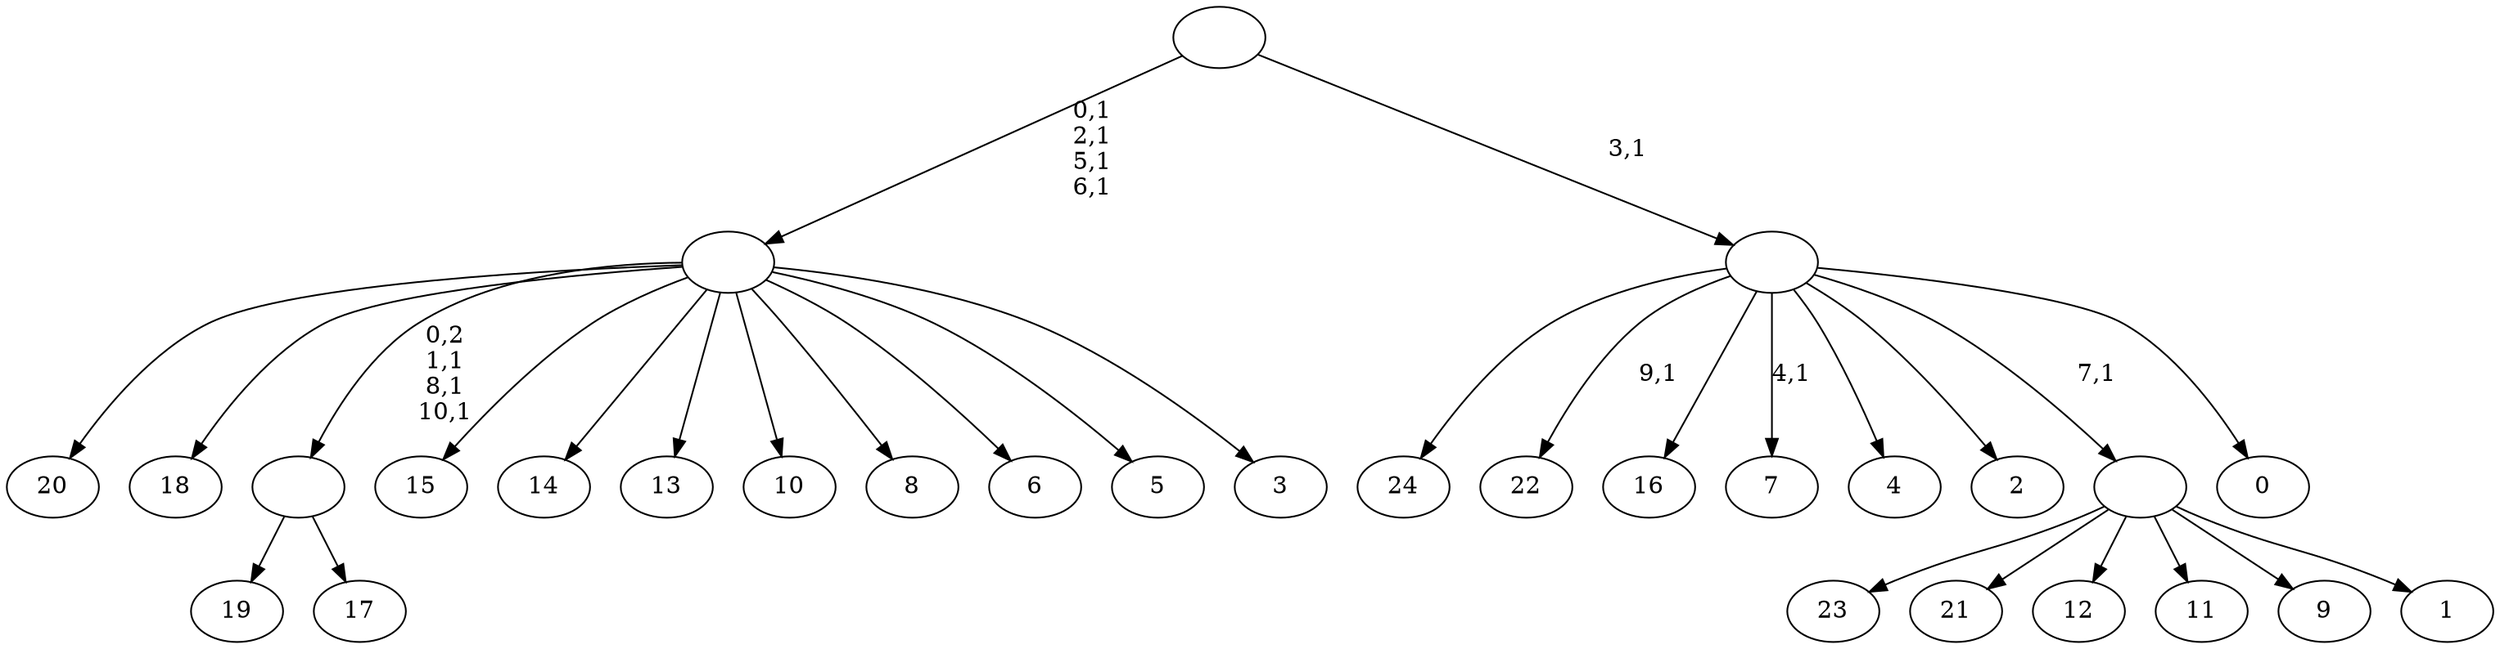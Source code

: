 digraph T {
	36 [label="24"]
	35 [label="23"]
	34 [label="22"]
	32 [label="21"]
	31 [label="20"]
	30 [label="19"]
	29 [label="18"]
	28 [label="17"]
	27 [label=""]
	24 [label="16"]
	23 [label="15"]
	22 [label="14"]
	21 [label="13"]
	20 [label="12"]
	19 [label="11"]
	18 [label="10"]
	17 [label="9"]
	16 [label="8"]
	15 [label="7"]
	13 [label="6"]
	12 [label="5"]
	11 [label="4"]
	10 [label="3"]
	9 [label=""]
	5 [label="2"]
	4 [label="1"]
	3 [label=""]
	2 [label="0"]
	1 [label=""]
	0 [label=""]
	27 -> 30 [label=""]
	27 -> 28 [label=""]
	9 -> 27 [label="0,2\n1,1\n8,1\n10,1"]
	9 -> 31 [label=""]
	9 -> 29 [label=""]
	9 -> 23 [label=""]
	9 -> 22 [label=""]
	9 -> 21 [label=""]
	9 -> 18 [label=""]
	9 -> 16 [label=""]
	9 -> 13 [label=""]
	9 -> 12 [label=""]
	9 -> 10 [label=""]
	3 -> 35 [label=""]
	3 -> 32 [label=""]
	3 -> 20 [label=""]
	3 -> 19 [label=""]
	3 -> 17 [label=""]
	3 -> 4 [label=""]
	1 -> 15 [label="4,1"]
	1 -> 34 [label="9,1"]
	1 -> 36 [label=""]
	1 -> 24 [label=""]
	1 -> 11 [label=""]
	1 -> 5 [label=""]
	1 -> 3 [label="7,1"]
	1 -> 2 [label=""]
	0 -> 9 [label="0,1\n2,1\n5,1\n6,1"]
	0 -> 1 [label="3,1"]
}
